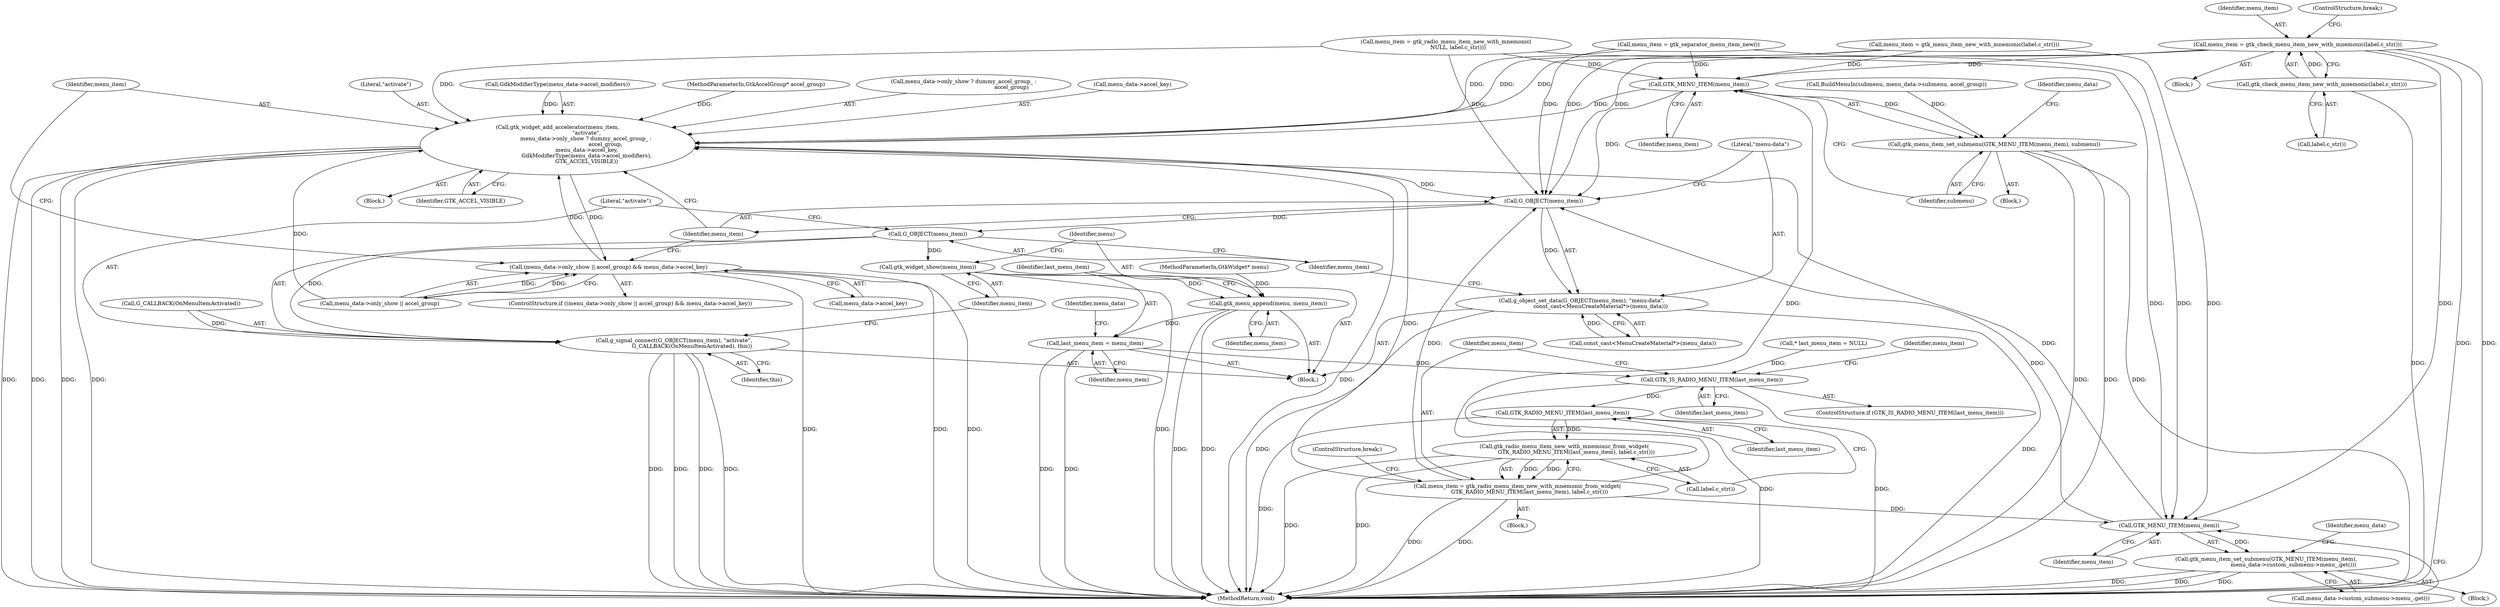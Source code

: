 digraph "0_Chrome_3290c948762c47292fb388de8318859ee22b6688@pointer" {
"1000196" [label="(Call,menu_item = gtk_check_menu_item_new_with_mnemonic(label.c_str()))"];
"1000198" [label="(Call,gtk_check_menu_item_new_with_mnemonic(label.c_str()))"];
"1000229" [label="(Call,GTK_MENU_ITEM(menu_item))"];
"1000228" [label="(Call,gtk_menu_item_set_submenu(GTK_MENU_ITEM(menu_item), submenu))"];
"1000257" [label="(Call,gtk_widget_add_accelerator(menu_item,\n                                  \"activate\",\n                                 menu_data->only_show ? dummy_accel_group_ :\n                                                        accel_group,\n                                  menu_data->accel_key,\n                                  GdkModifierType(menu_data->accel_modifiers),\n                                  GTK_ACCEL_VISIBLE))"];
"1000247" [label="(Call,(menu_data->only_show || accel_group) && menu_data->accel_key)"];
"1000275" [label="(Call,G_OBJECT(menu_item))"];
"1000274" [label="(Call,g_object_set_data(G_OBJECT(menu_item), \"menu-data\",\n                      const_cast<MenuCreateMaterial*>(menu_data)))"];
"1000282" [label="(Call,G_OBJECT(menu_item))"];
"1000281" [label="(Call,g_signal_connect(G_OBJECT(menu_item), \"activate\",\n                     G_CALLBACK(OnMenuItemActivated), this))"];
"1000288" [label="(Call,gtk_widget_show(menu_item))"];
"1000290" [label="(Call,gtk_menu_append(menu, menu_item))"];
"1000293" [label="(Call,last_menu_item = menu_item)"];
"1000178" [label="(Call,GTK_IS_RADIO_MENU_ITEM(last_menu_item))"];
"1000184" [label="(Call,GTK_RADIO_MENU_ITEM(last_menu_item))"];
"1000183" [label="(Call,gtk_radio_menu_item_new_with_mnemonic_from_widget(\n              GTK_RADIO_MENU_ITEM(last_menu_item), label.c_str()))"];
"1000181" [label="(Call,menu_item = gtk_radio_menu_item_new_with_mnemonic_from_widget(\n              GTK_RADIO_MENU_ITEM(last_menu_item), label.c_str()))"];
"1000239" [label="(Call,GTK_MENU_ITEM(menu_item))"];
"1000238" [label="(Call,gtk_menu_item_set_submenu(GTK_MENU_ITEM(menu_item),\n                                menu_data->custom_submenu->menu_.get()))"];
"1000208" [label="(Call,menu_item = gtk_menu_item_new_with_mnemonic(label.c_str()))"];
"1000189" [label="(Call,menu_item = gtk_radio_menu_item_new_with_mnemonic(\n              NULL, label.c_str()))"];
"1000177" [label="(ControlStructure,if (GTK_IS_RADIO_MENU_ITEM(last_menu_item)))"];
"1000278" [label="(Call,const_cast<MenuCreateMaterial*>(menu_data))"];
"1000283" [label="(Identifier,menu_item)"];
"1000230" [label="(Identifier,menu_item)"];
"1000183" [label="(Call,gtk_radio_menu_item_new_with_mnemonic_from_widget(\n              GTK_RADIO_MENU_ITEM(last_menu_item), label.c_str()))"];
"1000222" [label="(Call,BuildMenuIn(submenu, menu_data->submenu, accel_group))"];
"1000257" [label="(Call,gtk_widget_add_accelerator(menu_item,\n                                  \"activate\",\n                                 menu_data->only_show ? dummy_accel_group_ :\n                                                        accel_group,\n                                  menu_data->accel_key,\n                                  GdkModifierType(menu_data->accel_modifiers),\n                                  GTK_ACCEL_VISIBLE))"];
"1000241" [label="(Call,menu_data->custom_submenu->menu_.get())"];
"1000294" [label="(Identifier,last_menu_item)"];
"1000295" [label="(Identifier,menu_item)"];
"1000276" [label="(Identifier,menu_item)"];
"1000291" [label="(Identifier,menu)"];
"1000237" [label="(Block,)"];
"1000244" [label="(Identifier,menu_data)"];
"1000247" [label="(Call,(menu_data->only_show || accel_group) && menu_data->accel_key)"];
"1000190" [label="(Identifier,menu_item)"];
"1000116" [label="(Identifier,menu_data)"];
"1000117" [label="(Block,)"];
"1000288" [label="(Call,gtk_widget_show(menu_item))"];
"1000256" [label="(Block,)"];
"1000217" [label="(Block,)"];
"1000240" [label="(Identifier,menu_item)"];
"1000296" [label="(MethodReturn,void)"];
"1000103" [label="(MethodParameterIn,GtkAccelGroup* accel_group)"];
"1000179" [label="(Identifier,last_menu_item)"];
"1000250" [label="(Identifier,menu_data)"];
"1000246" [label="(ControlStructure,if ((menu_data->only_show || accel_group) && menu_data->accel_key))"];
"1000239" [label="(Call,GTK_MENU_ITEM(menu_item))"];
"1000260" [label="(Call,menu_data->only_show ? dummy_accel_group_ :\n                                                        accel_group)"];
"1000275" [label="(Call,G_OBJECT(menu_item))"];
"1000273" [label="(Identifier,GTK_ACCEL_VISIBLE)"];
"1000285" [label="(Call,G_CALLBACK(OnMenuItemActivated))"];
"1000293" [label="(Call,last_menu_item = menu_item)"];
"1000231" [label="(Identifier,submenu)"];
"1000281" [label="(Call,g_signal_connect(G_OBJECT(menu_item), \"activate\",\n                     G_CALLBACK(OnMenuItemActivated), this))"];
"1000182" [label="(Identifier,menu_item)"];
"1000238" [label="(Call,gtk_menu_item_set_submenu(GTK_MENU_ITEM(menu_item),\n                                menu_data->custom_submenu->menu_.get()))"];
"1000277" [label="(Literal,\"menu-data\")"];
"1000282" [label="(Call,G_OBJECT(menu_item))"];
"1000194" [label="(ControlStructure,break;)"];
"1000289" [label="(Identifier,menu_item)"];
"1000274" [label="(Call,g_object_set_data(G_OBJECT(menu_item), \"menu-data\",\n                      const_cast<MenuCreateMaterial*>(menu_data)))"];
"1000180" [label="(Block,)"];
"1000284" [label="(Literal,\"activate\")"];
"1000181" [label="(Call,menu_item = gtk_radio_menu_item_new_with_mnemonic_from_widget(\n              GTK_RADIO_MENU_ITEM(last_menu_item), label.c_str()))"];
"1000228" [label="(Call,gtk_menu_item_set_submenu(GTK_MENU_ITEM(menu_item), submenu))"];
"1000258" [label="(Identifier,menu_item)"];
"1000266" [label="(Call,menu_data->accel_key)"];
"1000269" [label="(Call,GdkModifierType(menu_data->accel_modifiers))"];
"1000101" [label="(MethodParameterIn,GtkWidget* menu)"];
"1000196" [label="(Call,menu_item = gtk_check_menu_item_new_with_mnemonic(label.c_str()))"];
"1000175" [label="(Block,)"];
"1000197" [label="(Identifier,menu_item)"];
"1000200" [label="(ControlStructure,break;)"];
"1000202" [label="(Call,menu_item = gtk_separator_menu_item_new())"];
"1000198" [label="(Call,gtk_check_menu_item_new_with_mnemonic(label.c_str()))"];
"1000253" [label="(Call,menu_data->accel_key)"];
"1000287" [label="(Identifier,this)"];
"1000178" [label="(Call,GTK_IS_RADIO_MENU_ITEM(last_menu_item))"];
"1000290" [label="(Call,gtk_menu_append(menu, menu_item))"];
"1000259" [label="(Literal,\"activate\")"];
"1000248" [label="(Call,menu_data->only_show || accel_group)"];
"1000106" [label="(Call,* last_menu_item = NULL)"];
"1000184" [label="(Call,GTK_RADIO_MENU_ITEM(last_menu_item))"];
"1000199" [label="(Call,label.c_str())"];
"1000185" [label="(Identifier,last_menu_item)"];
"1000186" [label="(Call,label.c_str())"];
"1000292" [label="(Identifier,menu_item)"];
"1000229" [label="(Call,GTK_MENU_ITEM(menu_item))"];
"1000196" -> "1000175"  [label="AST: "];
"1000196" -> "1000198"  [label="CFG: "];
"1000197" -> "1000196"  [label="AST: "];
"1000198" -> "1000196"  [label="AST: "];
"1000200" -> "1000196"  [label="CFG: "];
"1000196" -> "1000296"  [label="DDG: "];
"1000196" -> "1000296"  [label="DDG: "];
"1000198" -> "1000196"  [label="DDG: "];
"1000196" -> "1000229"  [label="DDG: "];
"1000196" -> "1000239"  [label="DDG: "];
"1000196" -> "1000257"  [label="DDG: "];
"1000196" -> "1000275"  [label="DDG: "];
"1000198" -> "1000199"  [label="CFG: "];
"1000199" -> "1000198"  [label="AST: "];
"1000198" -> "1000296"  [label="DDG: "];
"1000229" -> "1000228"  [label="AST: "];
"1000229" -> "1000230"  [label="CFG: "];
"1000230" -> "1000229"  [label="AST: "];
"1000231" -> "1000229"  [label="CFG: "];
"1000229" -> "1000228"  [label="DDG: "];
"1000181" -> "1000229"  [label="DDG: "];
"1000208" -> "1000229"  [label="DDG: "];
"1000189" -> "1000229"  [label="DDG: "];
"1000202" -> "1000229"  [label="DDG: "];
"1000229" -> "1000257"  [label="DDG: "];
"1000229" -> "1000275"  [label="DDG: "];
"1000228" -> "1000217"  [label="AST: "];
"1000228" -> "1000231"  [label="CFG: "];
"1000231" -> "1000228"  [label="AST: "];
"1000250" -> "1000228"  [label="CFG: "];
"1000228" -> "1000296"  [label="DDG: "];
"1000228" -> "1000296"  [label="DDG: "];
"1000228" -> "1000296"  [label="DDG: "];
"1000222" -> "1000228"  [label="DDG: "];
"1000257" -> "1000256"  [label="AST: "];
"1000257" -> "1000273"  [label="CFG: "];
"1000258" -> "1000257"  [label="AST: "];
"1000259" -> "1000257"  [label="AST: "];
"1000260" -> "1000257"  [label="AST: "];
"1000266" -> "1000257"  [label="AST: "];
"1000269" -> "1000257"  [label="AST: "];
"1000273" -> "1000257"  [label="AST: "];
"1000276" -> "1000257"  [label="CFG: "];
"1000257" -> "1000296"  [label="DDG: "];
"1000257" -> "1000296"  [label="DDG: "];
"1000257" -> "1000296"  [label="DDG: "];
"1000257" -> "1000296"  [label="DDG: "];
"1000257" -> "1000296"  [label="DDG: "];
"1000257" -> "1000247"  [label="DDG: "];
"1000181" -> "1000257"  [label="DDG: "];
"1000208" -> "1000257"  [label="DDG: "];
"1000189" -> "1000257"  [label="DDG: "];
"1000239" -> "1000257"  [label="DDG: "];
"1000202" -> "1000257"  [label="DDG: "];
"1000248" -> "1000257"  [label="DDG: "];
"1000103" -> "1000257"  [label="DDG: "];
"1000247" -> "1000257"  [label="DDG: "];
"1000269" -> "1000257"  [label="DDG: "];
"1000257" -> "1000275"  [label="DDG: "];
"1000247" -> "1000246"  [label="AST: "];
"1000247" -> "1000248"  [label="CFG: "];
"1000247" -> "1000253"  [label="CFG: "];
"1000248" -> "1000247"  [label="AST: "];
"1000253" -> "1000247"  [label="AST: "];
"1000258" -> "1000247"  [label="CFG: "];
"1000276" -> "1000247"  [label="CFG: "];
"1000247" -> "1000296"  [label="DDG: "];
"1000247" -> "1000296"  [label="DDG: "];
"1000247" -> "1000296"  [label="DDG: "];
"1000248" -> "1000247"  [label="DDG: "];
"1000248" -> "1000247"  [label="DDG: "];
"1000275" -> "1000274"  [label="AST: "];
"1000275" -> "1000276"  [label="CFG: "];
"1000276" -> "1000275"  [label="AST: "];
"1000277" -> "1000275"  [label="CFG: "];
"1000275" -> "1000274"  [label="DDG: "];
"1000181" -> "1000275"  [label="DDG: "];
"1000208" -> "1000275"  [label="DDG: "];
"1000189" -> "1000275"  [label="DDG: "];
"1000239" -> "1000275"  [label="DDG: "];
"1000202" -> "1000275"  [label="DDG: "];
"1000275" -> "1000282"  [label="DDG: "];
"1000274" -> "1000117"  [label="AST: "];
"1000274" -> "1000278"  [label="CFG: "];
"1000277" -> "1000274"  [label="AST: "];
"1000278" -> "1000274"  [label="AST: "];
"1000283" -> "1000274"  [label="CFG: "];
"1000274" -> "1000296"  [label="DDG: "];
"1000274" -> "1000296"  [label="DDG: "];
"1000278" -> "1000274"  [label="DDG: "];
"1000282" -> "1000281"  [label="AST: "];
"1000282" -> "1000283"  [label="CFG: "];
"1000283" -> "1000282"  [label="AST: "];
"1000284" -> "1000282"  [label="CFG: "];
"1000282" -> "1000281"  [label="DDG: "];
"1000282" -> "1000288"  [label="DDG: "];
"1000281" -> "1000117"  [label="AST: "];
"1000281" -> "1000287"  [label="CFG: "];
"1000284" -> "1000281"  [label="AST: "];
"1000285" -> "1000281"  [label="AST: "];
"1000287" -> "1000281"  [label="AST: "];
"1000289" -> "1000281"  [label="CFG: "];
"1000281" -> "1000296"  [label="DDG: "];
"1000281" -> "1000296"  [label="DDG: "];
"1000281" -> "1000296"  [label="DDG: "];
"1000281" -> "1000296"  [label="DDG: "];
"1000285" -> "1000281"  [label="DDG: "];
"1000288" -> "1000117"  [label="AST: "];
"1000288" -> "1000289"  [label="CFG: "];
"1000289" -> "1000288"  [label="AST: "];
"1000291" -> "1000288"  [label="CFG: "];
"1000288" -> "1000296"  [label="DDG: "];
"1000288" -> "1000290"  [label="DDG: "];
"1000290" -> "1000117"  [label="AST: "];
"1000290" -> "1000292"  [label="CFG: "];
"1000291" -> "1000290"  [label="AST: "];
"1000292" -> "1000290"  [label="AST: "];
"1000294" -> "1000290"  [label="CFG: "];
"1000290" -> "1000296"  [label="DDG: "];
"1000290" -> "1000296"  [label="DDG: "];
"1000101" -> "1000290"  [label="DDG: "];
"1000290" -> "1000293"  [label="DDG: "];
"1000293" -> "1000117"  [label="AST: "];
"1000293" -> "1000295"  [label="CFG: "];
"1000294" -> "1000293"  [label="AST: "];
"1000295" -> "1000293"  [label="AST: "];
"1000116" -> "1000293"  [label="CFG: "];
"1000293" -> "1000296"  [label="DDG: "];
"1000293" -> "1000296"  [label="DDG: "];
"1000293" -> "1000178"  [label="DDG: "];
"1000178" -> "1000177"  [label="AST: "];
"1000178" -> "1000179"  [label="CFG: "];
"1000179" -> "1000178"  [label="AST: "];
"1000182" -> "1000178"  [label="CFG: "];
"1000190" -> "1000178"  [label="CFG: "];
"1000178" -> "1000296"  [label="DDG: "];
"1000178" -> "1000296"  [label="DDG: "];
"1000106" -> "1000178"  [label="DDG: "];
"1000178" -> "1000184"  [label="DDG: "];
"1000184" -> "1000183"  [label="AST: "];
"1000184" -> "1000185"  [label="CFG: "];
"1000185" -> "1000184"  [label="AST: "];
"1000186" -> "1000184"  [label="CFG: "];
"1000184" -> "1000296"  [label="DDG: "];
"1000184" -> "1000183"  [label="DDG: "];
"1000183" -> "1000181"  [label="AST: "];
"1000183" -> "1000186"  [label="CFG: "];
"1000186" -> "1000183"  [label="AST: "];
"1000181" -> "1000183"  [label="CFG: "];
"1000183" -> "1000296"  [label="DDG: "];
"1000183" -> "1000296"  [label="DDG: "];
"1000183" -> "1000181"  [label="DDG: "];
"1000183" -> "1000181"  [label="DDG: "];
"1000181" -> "1000180"  [label="AST: "];
"1000182" -> "1000181"  [label="AST: "];
"1000194" -> "1000181"  [label="CFG: "];
"1000181" -> "1000296"  [label="DDG: "];
"1000181" -> "1000296"  [label="DDG: "];
"1000181" -> "1000239"  [label="DDG: "];
"1000239" -> "1000238"  [label="AST: "];
"1000239" -> "1000240"  [label="CFG: "];
"1000240" -> "1000239"  [label="AST: "];
"1000241" -> "1000239"  [label="CFG: "];
"1000239" -> "1000238"  [label="DDG: "];
"1000208" -> "1000239"  [label="DDG: "];
"1000189" -> "1000239"  [label="DDG: "];
"1000202" -> "1000239"  [label="DDG: "];
"1000238" -> "1000237"  [label="AST: "];
"1000238" -> "1000241"  [label="CFG: "];
"1000241" -> "1000238"  [label="AST: "];
"1000244" -> "1000238"  [label="CFG: "];
"1000238" -> "1000296"  [label="DDG: "];
"1000238" -> "1000296"  [label="DDG: "];
"1000238" -> "1000296"  [label="DDG: "];
}
